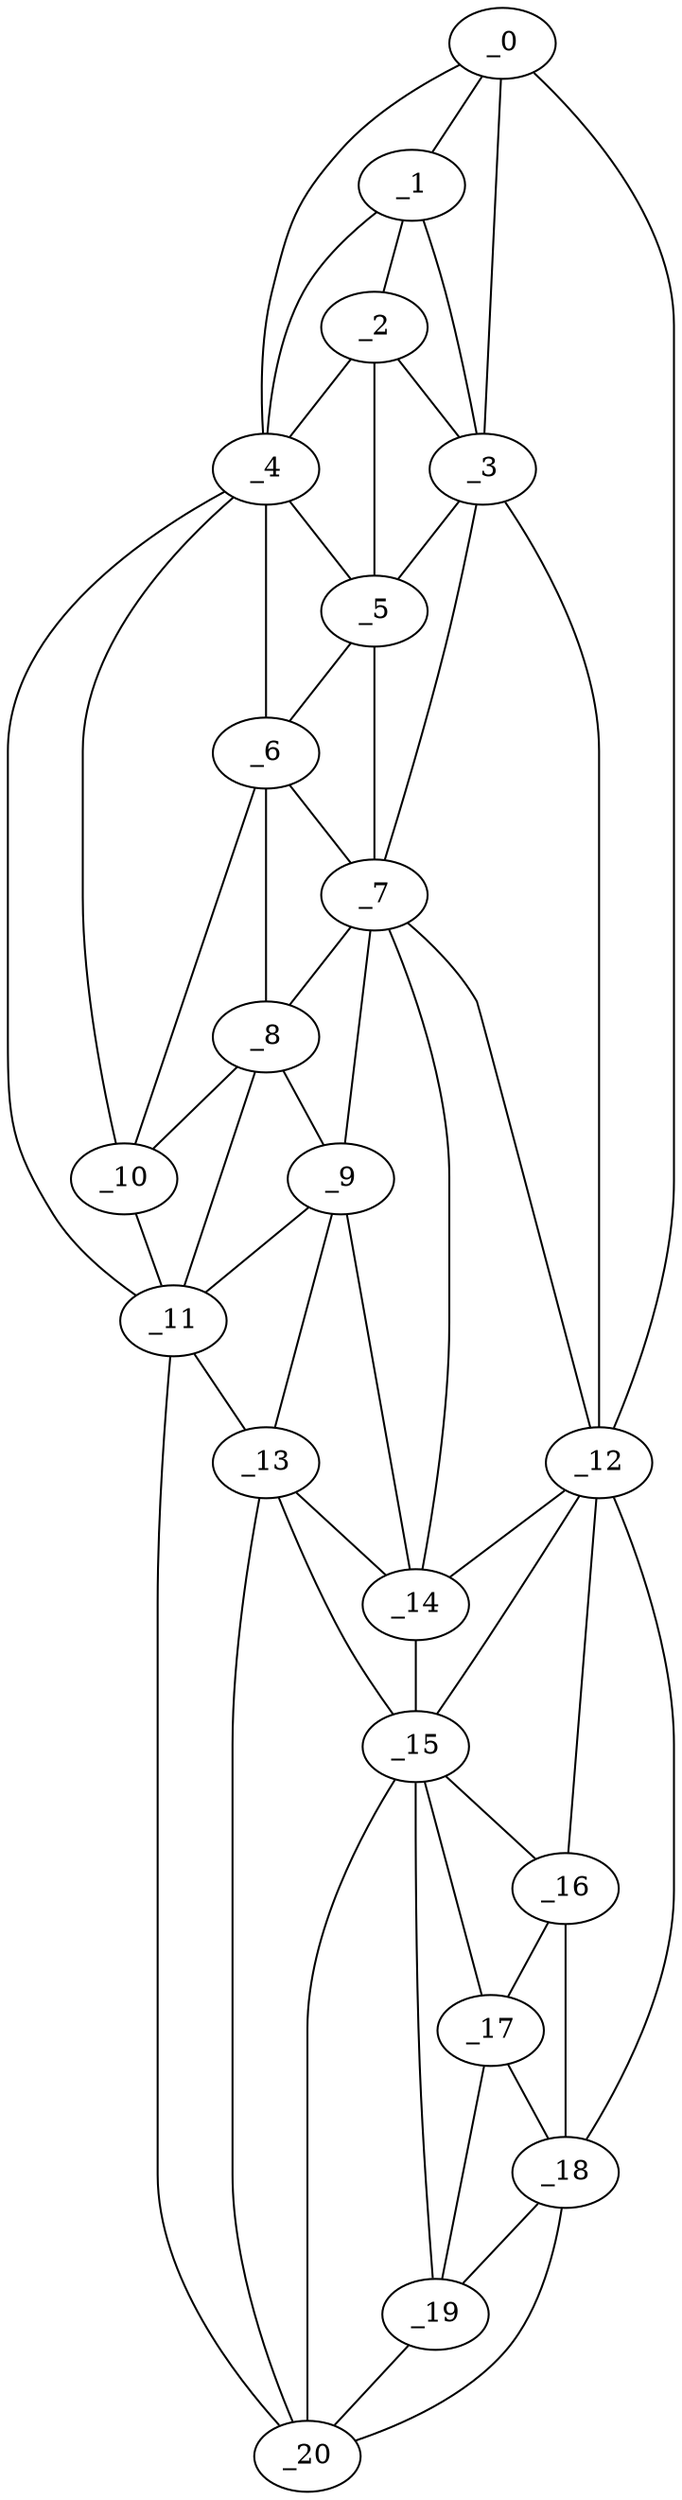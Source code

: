 graph "obj29__135.gxl" {
	_0	 [x=10,
		y=39];
	_1	 [x=22,
		y=36];
	_0 -- _1	 [valence=2];
	_3	 [x=29,
		y=45];
	_0 -- _3	 [valence=1];
	_4	 [x=32,
		y=16];
	_0 -- _4	 [valence=1];
	_12	 [x=83,
		y=82];
	_0 -- _12	 [valence=1];
	_2	 [x=28,
		y=36];
	_1 -- _2	 [valence=2];
	_1 -- _3	 [valence=2];
	_1 -- _4	 [valence=2];
	_2 -- _3	 [valence=2];
	_2 -- _4	 [valence=2];
	_5	 [x=47,
		y=37];
	_2 -- _5	 [valence=2];
	_3 -- _5	 [valence=2];
	_7	 [x=64,
		y=46];
	_3 -- _7	 [valence=2];
	_3 -- _12	 [valence=1];
	_4 -- _5	 [valence=2];
	_6	 [x=55,
		y=33];
	_4 -- _6	 [valence=2];
	_10	 [x=71,
		y=28];
	_4 -- _10	 [valence=1];
	_11	 [x=81,
		y=28];
	_4 -- _11	 [valence=1];
	_5 -- _6	 [valence=2];
	_5 -- _7	 [valence=1];
	_6 -- _7	 [valence=1];
	_8	 [x=68,
		y=37];
	_6 -- _8	 [valence=2];
	_6 -- _10	 [valence=2];
	_7 -- _8	 [valence=2];
	_9	 [x=70,
		y=43];
	_7 -- _9	 [valence=1];
	_7 -- _12	 [valence=2];
	_14	 [x=90,
		y=48];
	_7 -- _14	 [valence=2];
	_8 -- _9	 [valence=2];
	_8 -- _10	 [valence=1];
	_8 -- _11	 [valence=2];
	_9 -- _11	 [valence=2];
	_13	 [x=89,
		y=40];
	_9 -- _13	 [valence=2];
	_9 -- _14	 [valence=2];
	_10 -- _11	 [valence=2];
	_11 -- _13	 [valence=1];
	_20	 [x=125,
		y=41];
	_11 -- _20	 [valence=1];
	_12 -- _14	 [valence=2];
	_15	 [x=100,
		y=48];
	_12 -- _15	 [valence=1];
	_16	 [x=115,
		y=74];
	_12 -- _16	 [valence=1];
	_18	 [x=122,
		y=77];
	_12 -- _18	 [valence=1];
	_13 -- _14	 [valence=1];
	_13 -- _15	 [valence=1];
	_13 -- _20	 [valence=2];
	_14 -- _15	 [valence=2];
	_15 -- _16	 [valence=2];
	_17	 [x=119,
		y=68];
	_15 -- _17	 [valence=2];
	_19	 [x=123,
		y=51];
	_15 -- _19	 [valence=2];
	_15 -- _20	 [valence=1];
	_16 -- _17	 [valence=2];
	_16 -- _18	 [valence=1];
	_17 -- _18	 [valence=2];
	_17 -- _19	 [valence=2];
	_18 -- _19	 [valence=1];
	_18 -- _20	 [valence=1];
	_19 -- _20	 [valence=1];
}
